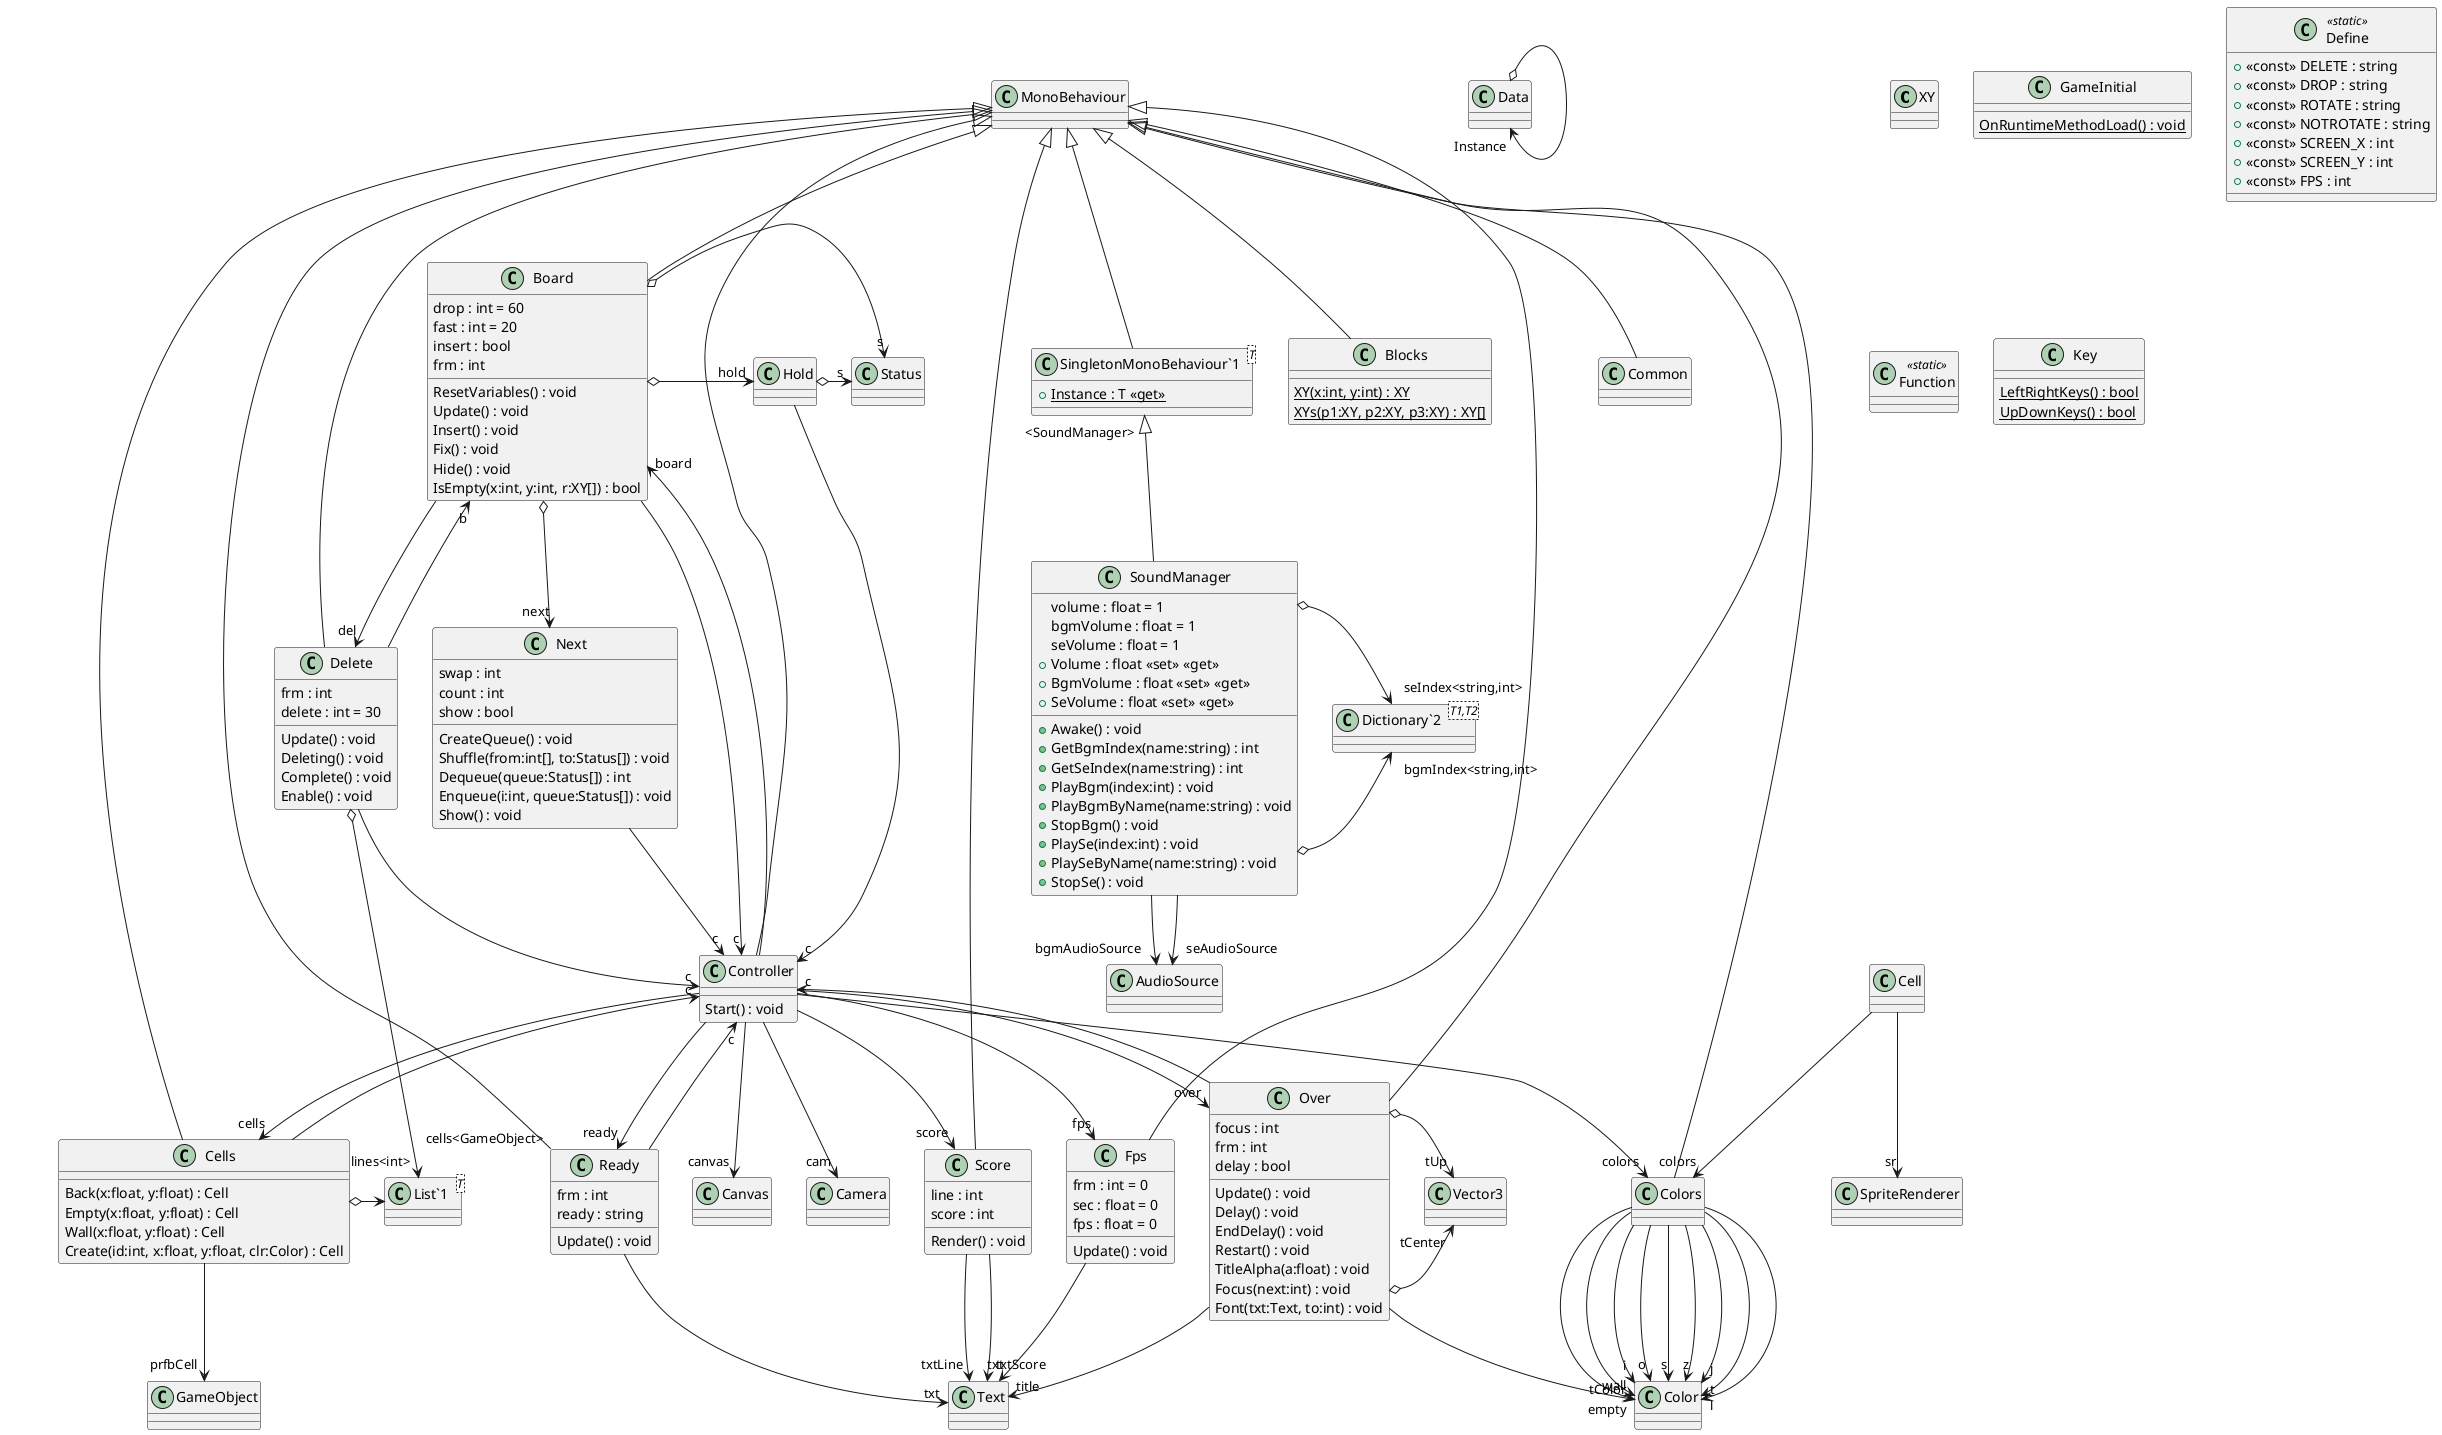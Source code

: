 171ea0ae7f98ba64bfe79f417101858130908d0d9742cbe42fdcf32644a099a3
c3d805de139220d588487b6930c5e1cd3e795f61530e59a39d0e32ce4cade23d



@startuml
class XY {
}
class Blocks {
    {static} XY(x:int, y:int) : XY
    {static} XYs(p1:XY, p2:XY, p3:XY) : XY[]
}
MonoBehaviour <|-- Blocks


class Board {
    drop : int = 60
    fast : int = 20
    insert : bool
    frm : int
    ResetVariables() : void
    Update() : void
    Insert() : void
    Fix() : void
    Hide() : void
    IsEmpty(x:int, y:int, r:XY[]) : bool
}
MonoBehaviour <|-- Board
Board --> "del" Delete
Board --> "c" Controller
Board o-> "s" Status
Board o-> "next" Next
Board o-> "hold" Hold


class Cell {
}
Cell --> "sr" SpriteRenderer
Cell --> "colors" Colors


class Cells {
    Back(x:float, y:float) : Cell
    Empty(x:float, y:float) : Cell
    Wall(x:float, y:float) : Cell
    Create(id:int, x:float, y:float, clr:Color) : Cell
}
class "List`1"<T> {
}
MonoBehaviour <|-- Cells
Cells --> "prfbCell" GameObject
Cells o-> "cells<GameObject>" "List`1"
Cells --> "c" Controller



class Colors {
}
MonoBehaviour <|-- Colors
Colors --> "empty" Color
Colors --> "wall" Color
Colors --> "i" Color
Colors --> "o" Color
Colors --> "s" Color
Colors --> "z" Color
Colors --> "j" Color
Colors --> "l" Color
Colors --> "t" Color

class Common {
}
class GameInitial {
    {static} OnRuntimeMethodLoad() : void
}
class Define <<static>> {
    + <<const>> DELETE : string
    + <<const>> DROP : string
    + <<const>> ROTATE : string
    + <<const>> NOTROTATE : string
    + <<const>> SCREEN_X : int
    + <<const>> SCREEN_Y : int
    + <<const>> FPS : int
}
class Function <<static>> {
}
class Data {
}
MonoBehaviour <|-- Common
Data o-> "Instance" Data


class Controller {
    Start() : void
}
MonoBehaviour <|-- Controller
Controller --> "fps" Fps
Controller --> "cam" Camera
Controller --> "canvas" Canvas
Controller --> "colors" Colors
Controller --> "cells" Cells
Controller --> "board" Board
Controller --> "score" Score
Controller --> "over" Over
Controller --> "ready" Ready

class Delete {
    frm : int
    delete : int = 30
    Update() : void
    Deleting() : void
    Complete() : void
    Enable() : void
}
class "List`1"<T> {
}
MonoBehaviour <|-- Delete
Delete --> "c" Controller
Delete --> "b" Board
Delete o-> "lines<int>" "List`1"





class Fps {
    frm : int = 0
    sec : float = 0
    fps : float = 0
    Update() : void
}
MonoBehaviour <|-- Fps
Fps --> "txt" Text


class Hold {
}
Hold --> "c" Controller
Hold o-> "s" Status


class Key {
    {static} LeftRightKeys() : bool
    {static} UpDownKeys() : bool
}

class Next {
    swap : int
    count : int
    show : bool
    CreateQueue() : void
    Shuffle(from:int[], to:Status[]) : void
    Dequeue(queue:Status[]) : int
    Enqueue(i:int, queue:Status[]) : void
    Show() : void
}
Next --> "c" Controller


class Over {
    focus : int
    frm : int
    delay : bool
    Update() : void
    Delay() : void
    EndDelay() : void
    Restart() : void
    TitleAlpha(a:float) : void
    Focus(next:int) : void
    Font(txt:Text, to:int) : void
}
MonoBehaviour <|-- Over
Over --> "title" Text
Over --> "tColor" Color
Over o-> "tCenter" Vector3
Over o-> "tUp" Vector3
Over --> "c" Controller

class Ready {
    frm : int
    ready : string
    Update() : void
}
MonoBehaviour <|-- Ready
Ready --> "txt" Text
Ready --> "c" Controller

class Score {
    line : int
    score : int
    Render() : void
}
MonoBehaviour <|-- Score
Score --> "txtLine" Text
Score --> "txtScore" Text


class "SingletonMonoBehaviour`1"<T> {
    + {static} Instance : T <<get>>
}
MonoBehaviour <|-- "SingletonMonoBehaviour`1"


class SoundManager {
    volume : float = 1
    bgmVolume : float = 1
    seVolume : float = 1
    + Volume : float <<set>> <<get>>
    + BgmVolume : float <<set>> <<get>>
    + SeVolume : float <<set>> <<get>>
    + Awake() : void
    + GetBgmIndex(name:string) : int
    + GetSeIndex(name:string) : int
    + PlayBgm(index:int) : void
    + PlayBgmByName(name:string) : void
    + StopBgm() : void
    + PlaySe(index:int) : void
    + PlaySeByName(name:string) : void
    + StopSe() : void
}
class "SingletonMonoBehaviour`1"<T> {
}
class "Dictionary`2"<T1,T2> {
}
"SingletonMonoBehaviour`1" "<SoundManager>" <|-- SoundManager
SoundManager o-> "bgmIndex<string,int>" "Dictionary`2"
SoundManager o-> "seIndex<string,int>" "Dictionary`2"
SoundManager --> "bgmAudioSource" AudioSource
SoundManager --> "seAudioSource" AudioSource


class Status {
}



@enduml